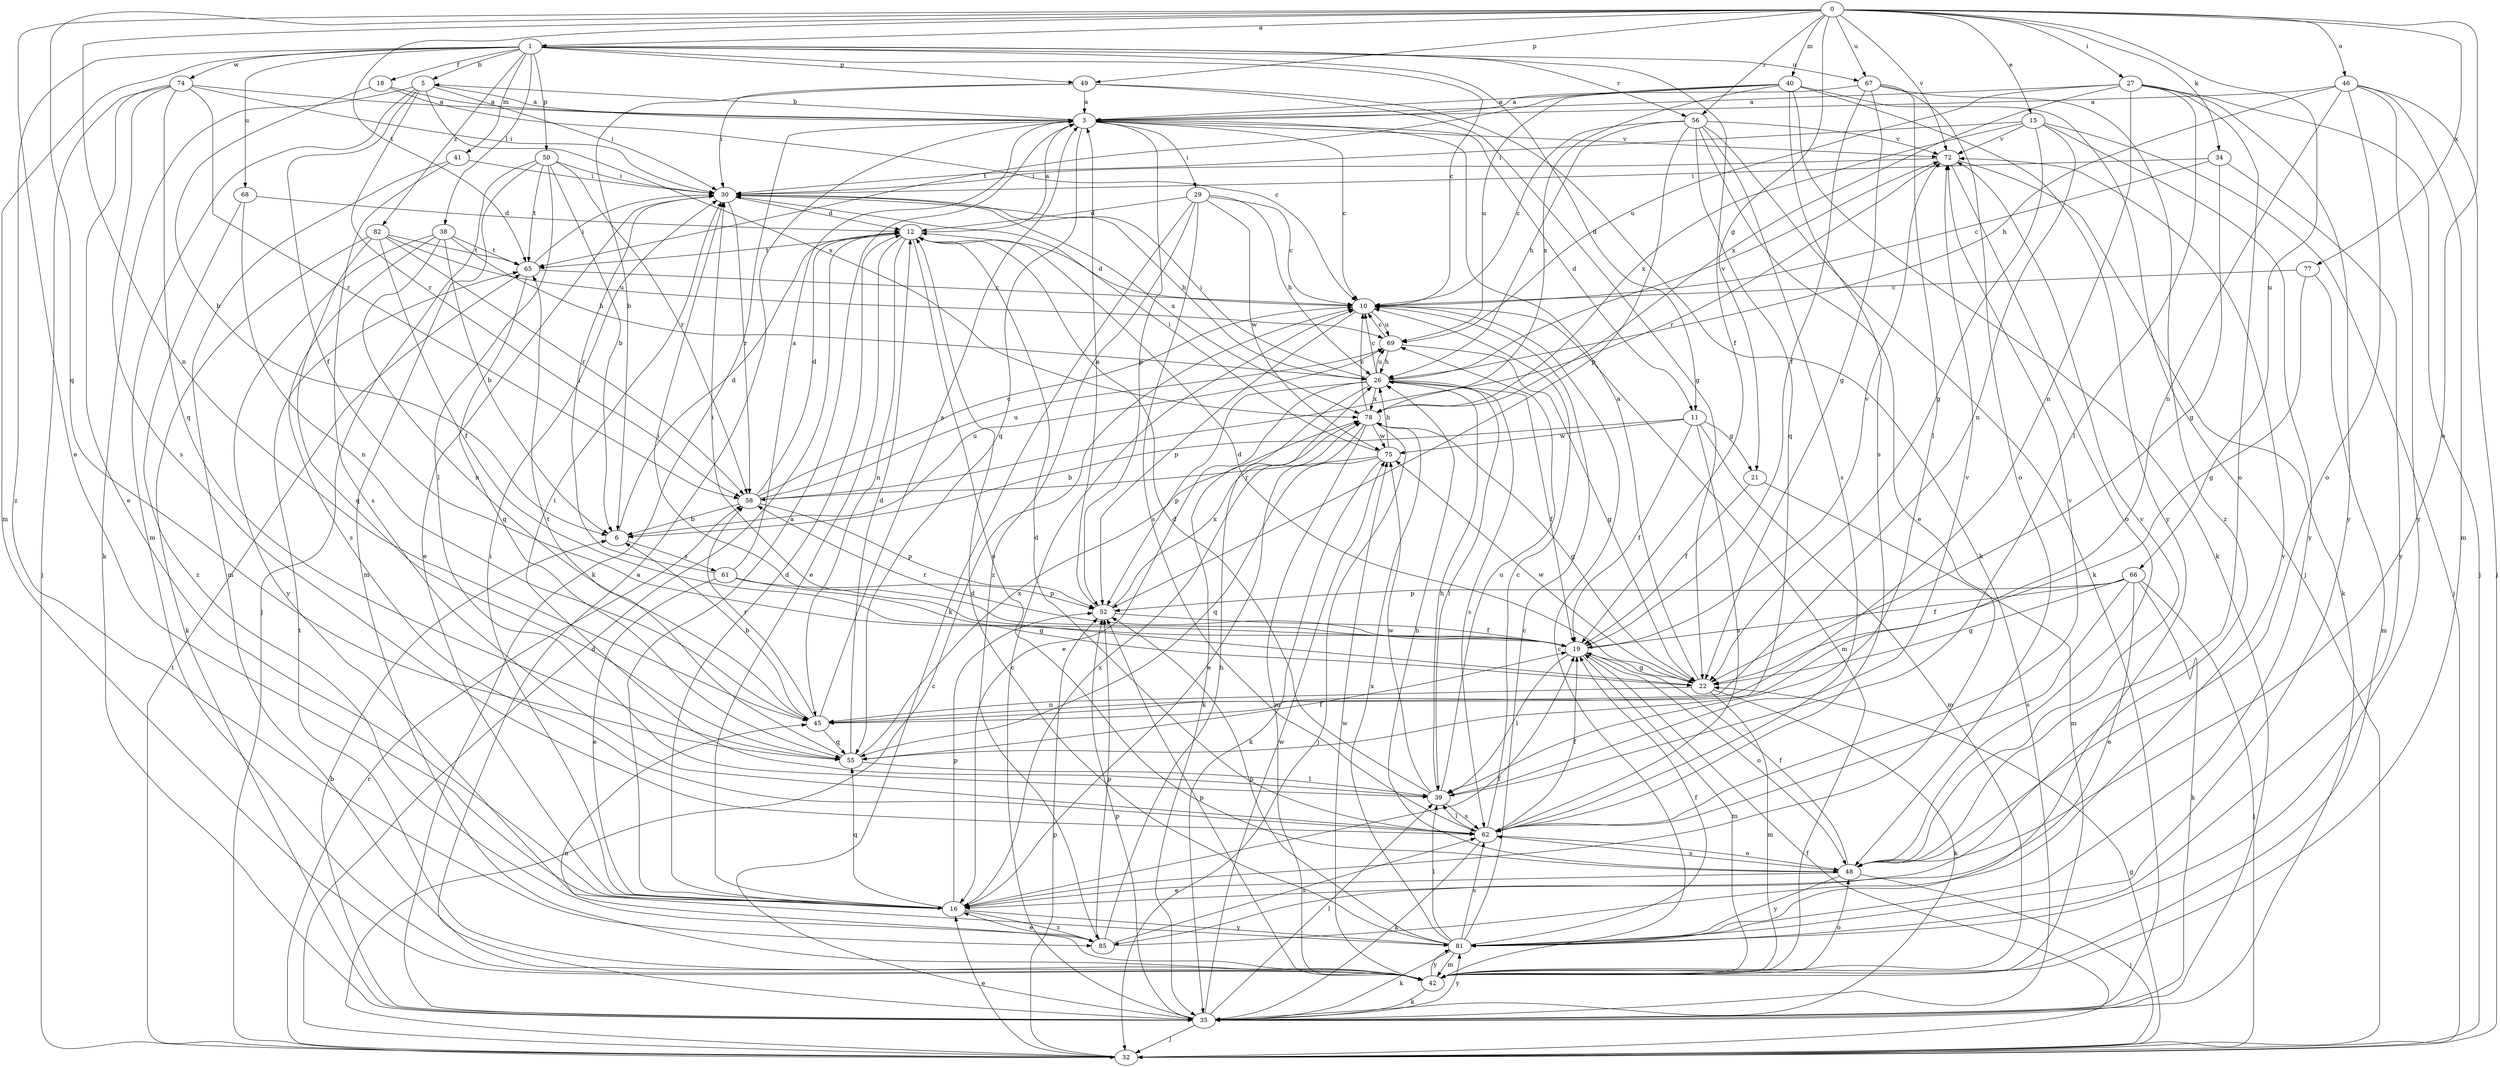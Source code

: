 strict digraph  {
0;
1;
3;
5;
6;
10;
11;
12;
15;
16;
18;
19;
21;
22;
26;
27;
29;
30;
32;
34;
35;
38;
39;
40;
41;
42;
45;
46;
48;
49;
50;
52;
55;
56;
58;
61;
62;
65;
66;
67;
68;
69;
72;
74;
75;
77;
78;
81;
82;
85;
0 -> 1  [label=a];
0 -> 15  [label=e];
0 -> 16  [label=e];
0 -> 21  [label=g];
0 -> 27  [label=i];
0 -> 34  [label=k];
0 -> 40  [label=m];
0 -> 45  [label=n];
0 -> 46  [label=o];
0 -> 48  [label=o];
0 -> 49  [label=p];
0 -> 55  [label=q];
0 -> 56  [label=r];
0 -> 65  [label=t];
0 -> 66  [label=u];
0 -> 67  [label=u];
0 -> 72  [label=v];
0 -> 77  [label=x];
1 -> 5  [label=b];
1 -> 10  [label=c];
1 -> 11  [label=d];
1 -> 18  [label=f];
1 -> 19  [label=f];
1 -> 38  [label=l];
1 -> 41  [label=m];
1 -> 42  [label=m];
1 -> 49  [label=p];
1 -> 50  [label=p];
1 -> 56  [label=r];
1 -> 67  [label=u];
1 -> 68  [label=u];
1 -> 74  [label=w];
1 -> 82  [label=z];
1 -> 85  [label=z];
3 -> 5  [label=b];
3 -> 10  [label=c];
3 -> 11  [label=d];
3 -> 29  [label=i];
3 -> 35  [label=k];
3 -> 52  [label=p];
3 -> 55  [label=q];
3 -> 72  [label=v];
5 -> 3  [label=a];
5 -> 19  [label=f];
5 -> 30  [label=i];
5 -> 35  [label=k];
5 -> 42  [label=m];
5 -> 58  [label=r];
5 -> 78  [label=x];
6 -> 12  [label=d];
6 -> 61  [label=s];
6 -> 69  [label=u];
10 -> 12  [label=d];
10 -> 42  [label=m];
10 -> 52  [label=p];
10 -> 69  [label=u];
11 -> 6  [label=b];
11 -> 19  [label=f];
11 -> 21  [label=g];
11 -> 42  [label=m];
11 -> 62  [label=s];
11 -> 75  [label=w];
12 -> 3  [label=a];
12 -> 16  [label=e];
12 -> 45  [label=n];
12 -> 48  [label=o];
12 -> 65  [label=t];
15 -> 22  [label=g];
15 -> 30  [label=i];
15 -> 32  [label=j];
15 -> 45  [label=n];
15 -> 72  [label=v];
15 -> 78  [label=x];
15 -> 81  [label=y];
16 -> 3  [label=a];
16 -> 12  [label=d];
16 -> 19  [label=f];
16 -> 30  [label=i];
16 -> 52  [label=p];
16 -> 55  [label=q];
16 -> 78  [label=x];
16 -> 81  [label=y];
16 -> 85  [label=z];
18 -> 3  [label=a];
18 -> 6  [label=b];
18 -> 10  [label=c];
19 -> 22  [label=g];
19 -> 30  [label=i];
19 -> 39  [label=l];
19 -> 42  [label=m];
19 -> 48  [label=o];
19 -> 58  [label=r];
19 -> 72  [label=v];
21 -> 19  [label=f];
21 -> 42  [label=m];
22 -> 3  [label=a];
22 -> 12  [label=d];
22 -> 30  [label=i];
22 -> 35  [label=k];
22 -> 42  [label=m];
22 -> 45  [label=n];
22 -> 75  [label=w];
26 -> 10  [label=c];
26 -> 16  [label=e];
26 -> 19  [label=f];
26 -> 30  [label=i];
26 -> 35  [label=k];
26 -> 39  [label=l];
26 -> 52  [label=p];
26 -> 62  [label=s];
26 -> 69  [label=u];
26 -> 72  [label=v];
26 -> 78  [label=x];
27 -> 3  [label=a];
27 -> 32  [label=j];
27 -> 39  [label=l];
27 -> 45  [label=n];
27 -> 48  [label=o];
27 -> 69  [label=u];
27 -> 78  [label=x];
27 -> 81  [label=y];
29 -> 10  [label=c];
29 -> 12  [label=d];
29 -> 26  [label=h];
29 -> 35  [label=k];
29 -> 62  [label=s];
29 -> 75  [label=w];
29 -> 85  [label=z];
30 -> 12  [label=d];
30 -> 16  [label=e];
30 -> 26  [label=h];
30 -> 58  [label=r];
30 -> 78  [label=x];
32 -> 10  [label=c];
32 -> 12  [label=d];
32 -> 16  [label=e];
32 -> 19  [label=f];
32 -> 22  [label=g];
32 -> 52  [label=p];
32 -> 58  [label=r];
32 -> 65  [label=t];
34 -> 10  [label=c];
34 -> 22  [label=g];
34 -> 30  [label=i];
34 -> 81  [label=y];
35 -> 3  [label=a];
35 -> 6  [label=b];
35 -> 10  [label=c];
35 -> 32  [label=j];
35 -> 39  [label=l];
35 -> 52  [label=p];
35 -> 75  [label=w];
35 -> 81  [label=y];
38 -> 6  [label=b];
38 -> 26  [label=h];
38 -> 45  [label=n];
38 -> 62  [label=s];
38 -> 65  [label=t];
38 -> 81  [label=y];
39 -> 12  [label=d];
39 -> 26  [label=h];
39 -> 30  [label=i];
39 -> 62  [label=s];
39 -> 69  [label=u];
39 -> 72  [label=v];
39 -> 75  [label=w];
40 -> 3  [label=a];
40 -> 32  [label=j];
40 -> 35  [label=k];
40 -> 62  [label=s];
40 -> 65  [label=t];
40 -> 69  [label=u];
40 -> 78  [label=x];
40 -> 81  [label=y];
41 -> 30  [label=i];
41 -> 42  [label=m];
41 -> 62  [label=s];
42 -> 10  [label=c];
42 -> 35  [label=k];
42 -> 45  [label=n];
42 -> 48  [label=o];
42 -> 52  [label=p];
42 -> 65  [label=t];
42 -> 75  [label=w];
42 -> 81  [label=y];
45 -> 3  [label=a];
45 -> 6  [label=b];
45 -> 55  [label=q];
45 -> 58  [label=r];
46 -> 3  [label=a];
46 -> 26  [label=h];
46 -> 32  [label=j];
46 -> 42  [label=m];
46 -> 45  [label=n];
46 -> 48  [label=o];
46 -> 81  [label=y];
48 -> 16  [label=e];
48 -> 19  [label=f];
48 -> 26  [label=h];
48 -> 32  [label=j];
48 -> 62  [label=s];
48 -> 72  [label=v];
48 -> 81  [label=y];
49 -> 3  [label=a];
49 -> 6  [label=b];
49 -> 22  [label=g];
49 -> 30  [label=i];
49 -> 35  [label=k];
50 -> 6  [label=b];
50 -> 30  [label=i];
50 -> 32  [label=j];
50 -> 39  [label=l];
50 -> 42  [label=m];
50 -> 58  [label=r];
50 -> 65  [label=t];
52 -> 3  [label=a];
52 -> 19  [label=f];
52 -> 78  [label=x];
55 -> 12  [label=d];
55 -> 19  [label=f];
55 -> 39  [label=l];
55 -> 65  [label=t];
55 -> 78  [label=x];
56 -> 10  [label=c];
56 -> 16  [label=e];
56 -> 26  [label=h];
56 -> 35  [label=k];
56 -> 52  [label=p];
56 -> 55  [label=q];
56 -> 62  [label=s];
56 -> 72  [label=v];
58 -> 6  [label=b];
58 -> 10  [label=c];
58 -> 12  [label=d];
58 -> 52  [label=p];
58 -> 69  [label=u];
61 -> 3  [label=a];
61 -> 16  [label=e];
61 -> 22  [label=g];
61 -> 30  [label=i];
61 -> 52  [label=p];
62 -> 10  [label=c];
62 -> 12  [label=d];
62 -> 19  [label=f];
62 -> 35  [label=k];
62 -> 39  [label=l];
62 -> 48  [label=o];
62 -> 72  [label=v];
65 -> 10  [label=c];
65 -> 30  [label=i];
65 -> 55  [label=q];
66 -> 16  [label=e];
66 -> 19  [label=f];
66 -> 22  [label=g];
66 -> 32  [label=j];
66 -> 35  [label=k];
66 -> 52  [label=p];
66 -> 62  [label=s];
67 -> 3  [label=a];
67 -> 19  [label=f];
67 -> 22  [label=g];
67 -> 39  [label=l];
67 -> 48  [label=o];
67 -> 85  [label=z];
68 -> 12  [label=d];
68 -> 45  [label=n];
68 -> 85  [label=z];
69 -> 10  [label=c];
69 -> 22  [label=g];
69 -> 26  [label=h];
72 -> 30  [label=i];
72 -> 35  [label=k];
72 -> 48  [label=o];
72 -> 58  [label=r];
74 -> 3  [label=a];
74 -> 16  [label=e];
74 -> 30  [label=i];
74 -> 32  [label=j];
74 -> 55  [label=q];
74 -> 58  [label=r];
74 -> 62  [label=s];
75 -> 26  [label=h];
75 -> 30  [label=i];
75 -> 35  [label=k];
75 -> 55  [label=q];
75 -> 58  [label=r];
77 -> 10  [label=c];
77 -> 22  [label=g];
77 -> 42  [label=m];
78 -> 10  [label=c];
78 -> 16  [label=e];
78 -> 22  [label=g];
78 -> 32  [label=j];
78 -> 42  [label=m];
78 -> 75  [label=w];
81 -> 10  [label=c];
81 -> 12  [label=d];
81 -> 19  [label=f];
81 -> 35  [label=k];
81 -> 39  [label=l];
81 -> 42  [label=m];
81 -> 52  [label=p];
81 -> 62  [label=s];
81 -> 78  [label=x];
82 -> 19  [label=f];
82 -> 35  [label=k];
82 -> 55  [label=q];
82 -> 58  [label=r];
82 -> 65  [label=t];
82 -> 69  [label=u];
85 -> 16  [label=e];
85 -> 26  [label=h];
85 -> 52  [label=p];
85 -> 62  [label=s];
85 -> 72  [label=v];
}
